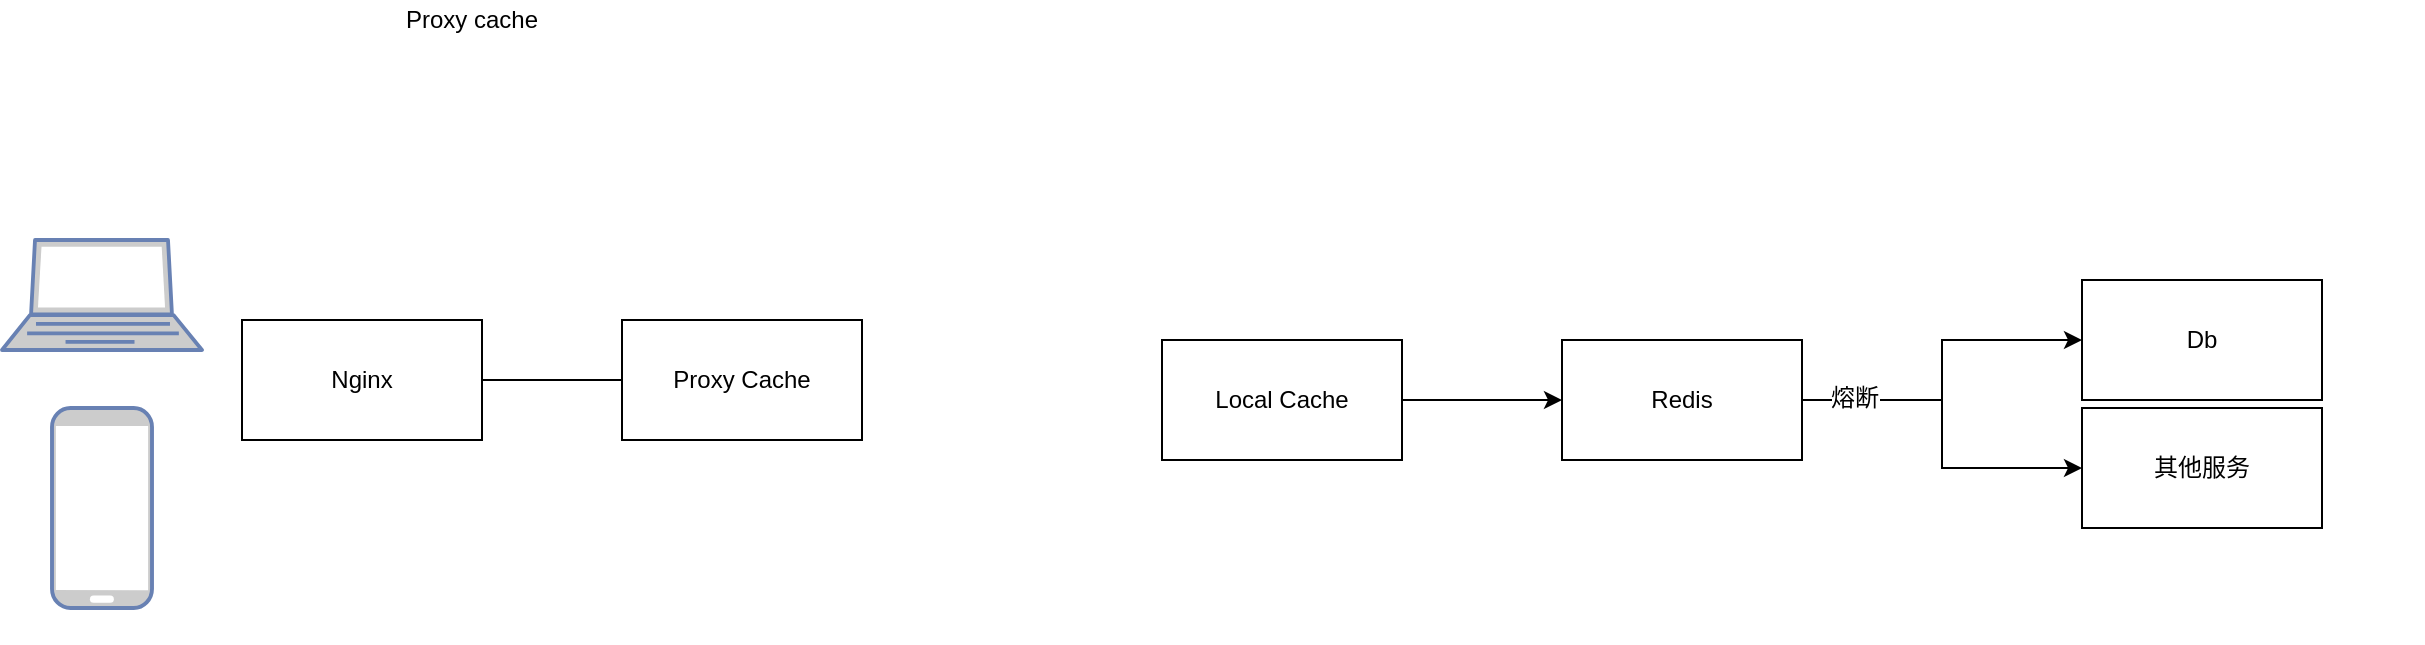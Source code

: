 <mxfile version="10.7.7" type="github"><diagram id="N1MCR6KQvIrteLaXTiV1" name="第 1 页"><mxGraphModel dx="760" dy="578" grid="1" gridSize="10" guides="1" tooltips="1" connect="1" arrows="1" fold="1" page="1" pageScale="1" pageWidth="826" pageHeight="1169" math="0" shadow="0"><root><mxCell id="0"/><mxCell id="1" parent="0"/><mxCell id="tP86DeHJcvcdN9l0xjqq-20" value="" style="rounded=0;whiteSpace=wrap;html=1;dashed=1;opacity=0;" vertex="1" parent="1"><mxGeometry x="560" y="384" width="670" height="217" as="geometry"/></mxCell><mxCell id="tP86DeHJcvcdN9l0xjqq-1" value="" style="fontColor=#0066CC;verticalAlign=top;verticalLabelPosition=bottom;labelPosition=center;align=center;html=1;outlineConnect=0;fillColor=#CCCCCC;strokeColor=#6881B3;gradientColor=none;gradientDirection=north;strokeWidth=2;shape=mxgraph.networks.laptop;" vertex="1" parent="1"><mxGeometry x="20" y="400" width="100" height="55" as="geometry"/></mxCell><mxCell id="tP86DeHJcvcdN9l0xjqq-2" value="" style="fontColor=#0066CC;verticalAlign=top;verticalLabelPosition=bottom;labelPosition=center;align=center;html=1;outlineConnect=0;fillColor=#CCCCCC;strokeColor=#6881B3;gradientColor=none;gradientDirection=north;strokeWidth=2;shape=mxgraph.networks.mobile;" vertex="1" parent="1"><mxGeometry x="45" y="484" width="50" height="100" as="geometry"/></mxCell><mxCell id="tP86DeHJcvcdN9l0xjqq-4" style="edgeStyle=orthogonalEdgeStyle;rounded=0;orthogonalLoop=1;jettySize=auto;html=1;" edge="1" parent="1" source="tP86DeHJcvcdN9l0xjqq-3"><mxGeometry relative="1" as="geometry"><mxPoint x="380" y="470" as="targetPoint"/></mxGeometry></mxCell><mxCell id="tP86DeHJcvcdN9l0xjqq-3" value="Nginx" style="rounded=0;whiteSpace=wrap;html=1;" vertex="1" parent="1"><mxGeometry x="140" y="440" width="120" height="60" as="geometry"/></mxCell><mxCell id="tP86DeHJcvcdN9l0xjqq-8" value="" style="edgeStyle=orthogonalEdgeStyle;rounded=0;orthogonalLoop=1;jettySize=auto;html=1;" edge="1" parent="1" source="tP86DeHJcvcdN9l0xjqq-6" target="tP86DeHJcvcdN9l0xjqq-7"><mxGeometry relative="1" as="geometry"/></mxCell><mxCell id="tP86DeHJcvcdN9l0xjqq-6" value="Local Cache" style="rounded=0;whiteSpace=wrap;html=1;" vertex="1" parent="1"><mxGeometry x="600" y="450" width="120" height="60" as="geometry"/></mxCell><mxCell id="tP86DeHJcvcdN9l0xjqq-10" value="" style="edgeStyle=orthogonalEdgeStyle;rounded=0;orthogonalLoop=1;jettySize=auto;html=1;" edge="1" parent="1" source="tP86DeHJcvcdN9l0xjqq-7" target="tP86DeHJcvcdN9l0xjqq-9"><mxGeometry relative="1" as="geometry"/></mxCell><mxCell id="tP86DeHJcvcdN9l0xjqq-12" style="edgeStyle=orthogonalEdgeStyle;rounded=0;orthogonalLoop=1;jettySize=auto;html=1;entryX=0;entryY=0.5;entryDx=0;entryDy=0;" edge="1" parent="1" source="tP86DeHJcvcdN9l0xjqq-7" target="tP86DeHJcvcdN9l0xjqq-11"><mxGeometry relative="1" as="geometry"/></mxCell><mxCell id="tP86DeHJcvcdN9l0xjqq-13" value="熔断&lt;br&gt;" style="text;html=1;resizable=0;points=[];align=center;verticalAlign=middle;labelBackgroundColor=#ffffff;" vertex="1" connectable="0" parent="tP86DeHJcvcdN9l0xjqq-12"><mxGeometry x="-0.701" y="1" relative="1" as="geometry"><mxPoint as="offset"/></mxGeometry></mxCell><mxCell id="tP86DeHJcvcdN9l0xjqq-7" value="Redis&lt;br&gt;" style="rounded=0;whiteSpace=wrap;html=1;" vertex="1" parent="1"><mxGeometry x="800" y="450" width="120" height="60" as="geometry"/></mxCell><mxCell id="tP86DeHJcvcdN9l0xjqq-9" value="Db&lt;br&gt;" style="rounded=0;whiteSpace=wrap;html=1;" vertex="1" parent="1"><mxGeometry x="1060" y="420" width="120" height="60" as="geometry"/></mxCell><mxCell id="tP86DeHJcvcdN9l0xjqq-11" value="其他服务" style="rounded=0;whiteSpace=wrap;html=1;" vertex="1" parent="1"><mxGeometry x="1060" y="484" width="120" height="60" as="geometry"/></mxCell><mxCell id="tP86DeHJcvcdN9l0xjqq-16" value="Proxy cache&lt;br&gt;" style="text;html=1;resizable=0;points=[];autosize=1;align=left;verticalAlign=top;spacingTop=-4;" vertex="1" parent="1"><mxGeometry x="220" y="280" width="80" height="20" as="geometry"/></mxCell><mxCell id="tP86DeHJcvcdN9l0xjqq-17" value="Proxy Cache" style="rounded=0;whiteSpace=wrap;html=1;" vertex="1" parent="1"><mxGeometry x="330" y="440" width="120" height="60" as="geometry"/></mxCell></root></mxGraphModel></diagram></mxfile>